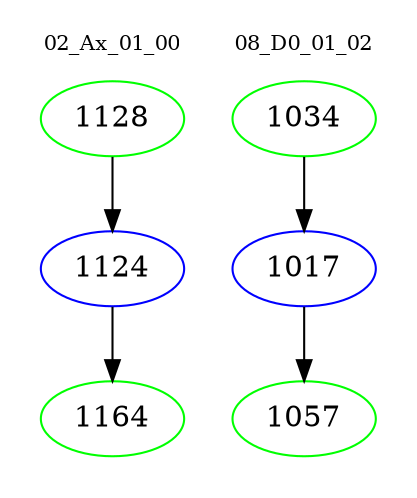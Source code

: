 digraph{
subgraph cluster_0 {
color = white
label = "02_Ax_01_00";
fontsize=10;
T0_1128 [label="1128", color="green"]
T0_1128 -> T0_1124 [color="black"]
T0_1124 [label="1124", color="blue"]
T0_1124 -> T0_1164 [color="black"]
T0_1164 [label="1164", color="green"]
}
subgraph cluster_1 {
color = white
label = "08_D0_01_02";
fontsize=10;
T1_1034 [label="1034", color="green"]
T1_1034 -> T1_1017 [color="black"]
T1_1017 [label="1017", color="blue"]
T1_1017 -> T1_1057 [color="black"]
T1_1057 [label="1057", color="green"]
}
}
